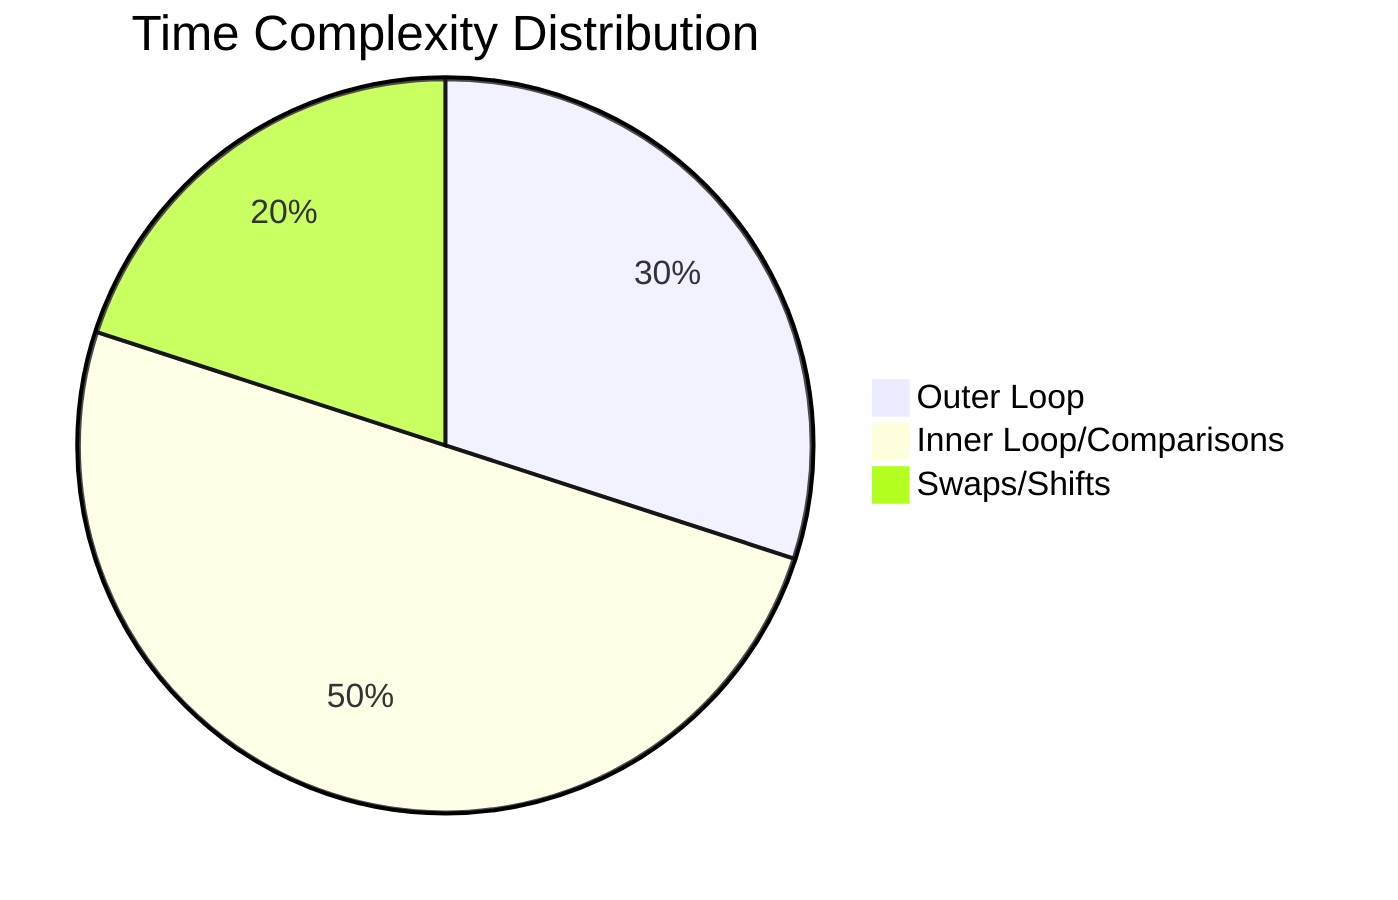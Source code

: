 pie
    title Time Complexity Distribution
    "Outer Loop" : 30
    "Inner Loop/Comparisons" : 50
    "Swaps/Shifts" : 20